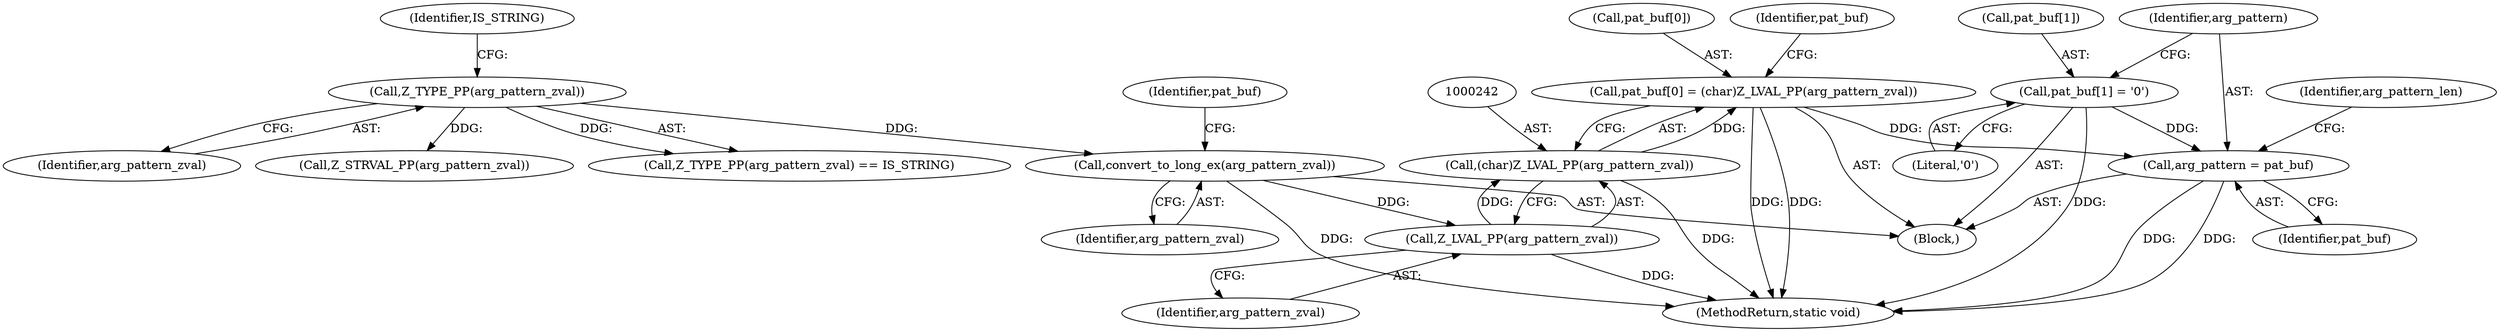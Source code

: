 digraph "0_php-src_5b597a2e5b28e2d5a52fc1be13f425f08f47cb62?w=1_1@pointer" {
"1000250" [label="(Call,arg_pattern = pat_buf)"];
"1000237" [label="(Call,pat_buf[0] = (char)Z_LVAL_PP(arg_pattern_zval))"];
"1000241" [label="(Call,(char)Z_LVAL_PP(arg_pattern_zval))"];
"1000243" [label="(Call,Z_LVAL_PP(arg_pattern_zval))"];
"1000235" [label="(Call,convert_to_long_ex(arg_pattern_zval))"];
"1000221" [label="(Call,Z_TYPE_PP(arg_pattern_zval))"];
"1000245" [label="(Call,pat_buf[1] = '\0')"];
"1000227" [label="(Call,Z_STRVAL_PP(arg_pattern_zval))"];
"1000241" [label="(Call,(char)Z_LVAL_PP(arg_pattern_zval))"];
"1000254" [label="(Identifier,arg_pattern_len)"];
"1000239" [label="(Identifier,pat_buf)"];
"1000220" [label="(Call,Z_TYPE_PP(arg_pattern_zval) == IS_STRING)"];
"1000252" [label="(Identifier,pat_buf)"];
"1000247" [label="(Identifier,pat_buf)"];
"1000251" [label="(Identifier,arg_pattern)"];
"1000250" [label="(Call,arg_pattern = pat_buf)"];
"1000234" [label="(Block,)"];
"1000236" [label="(Identifier,arg_pattern_zval)"];
"1000244" [label="(Identifier,arg_pattern_zval)"];
"1000249" [label="(Literal,'\0')"];
"1000235" [label="(Call,convert_to_long_ex(arg_pattern_zval))"];
"1000221" [label="(Call,Z_TYPE_PP(arg_pattern_zval))"];
"1000245" [label="(Call,pat_buf[1] = '\0')"];
"1000237" [label="(Call,pat_buf[0] = (char)Z_LVAL_PP(arg_pattern_zval))"];
"1000238" [label="(Call,pat_buf[0])"];
"1000243" [label="(Call,Z_LVAL_PP(arg_pattern_zval))"];
"1000223" [label="(Identifier,IS_STRING)"];
"1000246" [label="(Call,pat_buf[1])"];
"1000743" [label="(MethodReturn,static void)"];
"1000222" [label="(Identifier,arg_pattern_zval)"];
"1000250" -> "1000234"  [label="AST: "];
"1000250" -> "1000252"  [label="CFG: "];
"1000251" -> "1000250"  [label="AST: "];
"1000252" -> "1000250"  [label="AST: "];
"1000254" -> "1000250"  [label="CFG: "];
"1000250" -> "1000743"  [label="DDG: "];
"1000250" -> "1000743"  [label="DDG: "];
"1000237" -> "1000250"  [label="DDG: "];
"1000245" -> "1000250"  [label="DDG: "];
"1000237" -> "1000234"  [label="AST: "];
"1000237" -> "1000241"  [label="CFG: "];
"1000238" -> "1000237"  [label="AST: "];
"1000241" -> "1000237"  [label="AST: "];
"1000247" -> "1000237"  [label="CFG: "];
"1000237" -> "1000743"  [label="DDG: "];
"1000237" -> "1000743"  [label="DDG: "];
"1000241" -> "1000237"  [label="DDG: "];
"1000241" -> "1000243"  [label="CFG: "];
"1000242" -> "1000241"  [label="AST: "];
"1000243" -> "1000241"  [label="AST: "];
"1000241" -> "1000743"  [label="DDG: "];
"1000243" -> "1000241"  [label="DDG: "];
"1000243" -> "1000244"  [label="CFG: "];
"1000244" -> "1000243"  [label="AST: "];
"1000243" -> "1000743"  [label="DDG: "];
"1000235" -> "1000243"  [label="DDG: "];
"1000235" -> "1000234"  [label="AST: "];
"1000235" -> "1000236"  [label="CFG: "];
"1000236" -> "1000235"  [label="AST: "];
"1000239" -> "1000235"  [label="CFG: "];
"1000235" -> "1000743"  [label="DDG: "];
"1000221" -> "1000235"  [label="DDG: "];
"1000221" -> "1000220"  [label="AST: "];
"1000221" -> "1000222"  [label="CFG: "];
"1000222" -> "1000221"  [label="AST: "];
"1000223" -> "1000221"  [label="CFG: "];
"1000221" -> "1000220"  [label="DDG: "];
"1000221" -> "1000227"  [label="DDG: "];
"1000245" -> "1000234"  [label="AST: "];
"1000245" -> "1000249"  [label="CFG: "];
"1000246" -> "1000245"  [label="AST: "];
"1000249" -> "1000245"  [label="AST: "];
"1000251" -> "1000245"  [label="CFG: "];
"1000245" -> "1000743"  [label="DDG: "];
}
